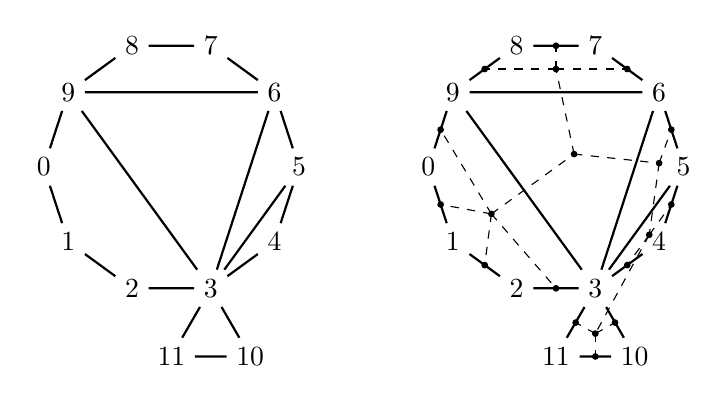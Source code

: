 \begin{tikzpicture}[main/.style = {draw, circle}, scale=0.5] 

%% vertex labels
\node (0) at (-0.24, 3.08) {0};
\node (1) at (0.38, 1.18) {1};
\node (2) at (2, 0) {2};
\node (3) at (4, 0) {3};
\node (4) at (5.62, 1.18) {4};
\node (5) at (6.24, 3.08) {5};
\node (6) at (5.62, 4.98) {6};
\node (7) at (4, 6.16) {7};
\node (8) at (2, 6.16) {8};
\node (9) at (0.38, 4.98) {9};
\node (10) at (5, -1.73) {10};
\node (11) at (3, -1.73) {11};

%%% edges
\draw[thick] (0) -- (1) -- (2) -- (3) -- (4) -- (5) -- (6) -- (7) -- (8) -- (9) -- (0);
\draw[thick] (3) -- (6) -- (9) -- (3) -- (5);
\draw[thick] (3) -- (10) -- (11) -- (3);

\end{tikzpicture}
\hspace{1cm}
\begin{tikzpicture}[main/.style = {draw, circle}, scale=0.5] 

%% vertex labels
\node (0) at (-0.24, 3.08) {0};
\node (1) at (0.38, 1.18) {1};
\node (2) at (2, 0) {2};
\node (3) at (4, 0) {3};
\node (4) at (5.62, 1.18) {4};
\node (5) at (6.24, 3.08) {5};
\node (6) at (5.62, 4.98) {6};
\node (7) at (4, 6.16) {7};
\node (8) at (2, 6.16) {8};
\node (9) at (0.38, 4.98) {9};
\node (10) at (5, -1.73) {10};
\node (11) at (3, -1.73) {11};

\draw[fill=black] (1.36, 1.89) circle (2pt);
\draw[fill=black] (3, 5.57) circle (2pt);
\draw[fill=black] (5.37, 1.36) circle (2pt);
\draw[fill=black] (5.62, 3.18) circle (2pt);
\draw[fill=black] (3.46, 3.41) circle (2pt);
\draw[fill=black] (4, -1.15) circle(2pt);

\draw[fill=black] (1.19, 0.59) circle (2pt);
\draw[fill=black] (3, 0) circle (2pt);
\draw[fill=black] (0.07, 2.13) circle (2pt);
\draw[fill=black] (0.07, 4.03) circle (2pt);

\draw[fill=black] (1.19, 5.57) circle (2pt);
\draw[fill=black] (3, 6.16) circle (2pt);
\draw[fill=black] (4.81, 5.57) circle (2pt);

\draw[fill=black] (5.93, 4.03) circle (2pt);

\draw[fill=black] (5.93, 2.13) circle (2pt);
\draw[fill=black] (4.81, 0.59) circle (2pt);

\draw[fill=black] (4, -1.73) circle (2pt);
\draw[fill=black] (4.5, -0.87) circle (2pt);
\draw[fill=black] (3.5, -0.87) circle (2pt);

%%% edges
\draw[thick] (0) -- (1) -- (2) -- (3) -- (4) -- (5) -- (6) -- (7) -- (8) -- (9) -- (0);
\draw[thick] (3) -- (6) -- (9) -- (3) -- (5);
\draw[thick] (3) -- (10) -- (11) -- (3);

\draw[dashed] (1.36, 1.89) -- (1.19, 0.59);
\draw[dashed] (1.36, 1.89) -- (3, 0);
\draw[dashed] (1.36, 1.89) -- (0.07, 4.03);
\draw[dashed] (1.36, 1.89) -- (0.07, 2.13);
\draw[dashed] (1.36, 1.89) -- (3.46, 3.41);

\draw[dashed] (3.46, 3.41) -- (5.62, 3.18);
\draw[dashed] (3.46, 3.41) -- (3, 5.57);

\draw[dashed] (3, 5.57) -- (3, 6.16);
\draw[dashed] (3, 5.57) -- (1.19, 5.57);
\draw[dashed] (3, 5.57) -- (4.81, 5.57);

\draw[dashed] (5.62, 3.18) -- (5.37, 1.36);
\draw[dashed] (5.62, 3.18) -- (5.93, 4.03);

\draw[dashed] (5.37, 1.36) -- (5.93, 2.13);
\draw[dashed] (5.37, 1.36) -- (4.81, 0.59);

\draw[dashed] (5.37, 1.36) -- (4, -1.15);

\draw[dashed] (4, -1.15) -- (4, -1.73);
\draw[dashed] (4, -1.15) -- (4.5, -0.87);
\draw[dashed] (4, -1.15) -- (3.5, -0.87);

\end{tikzpicture} 